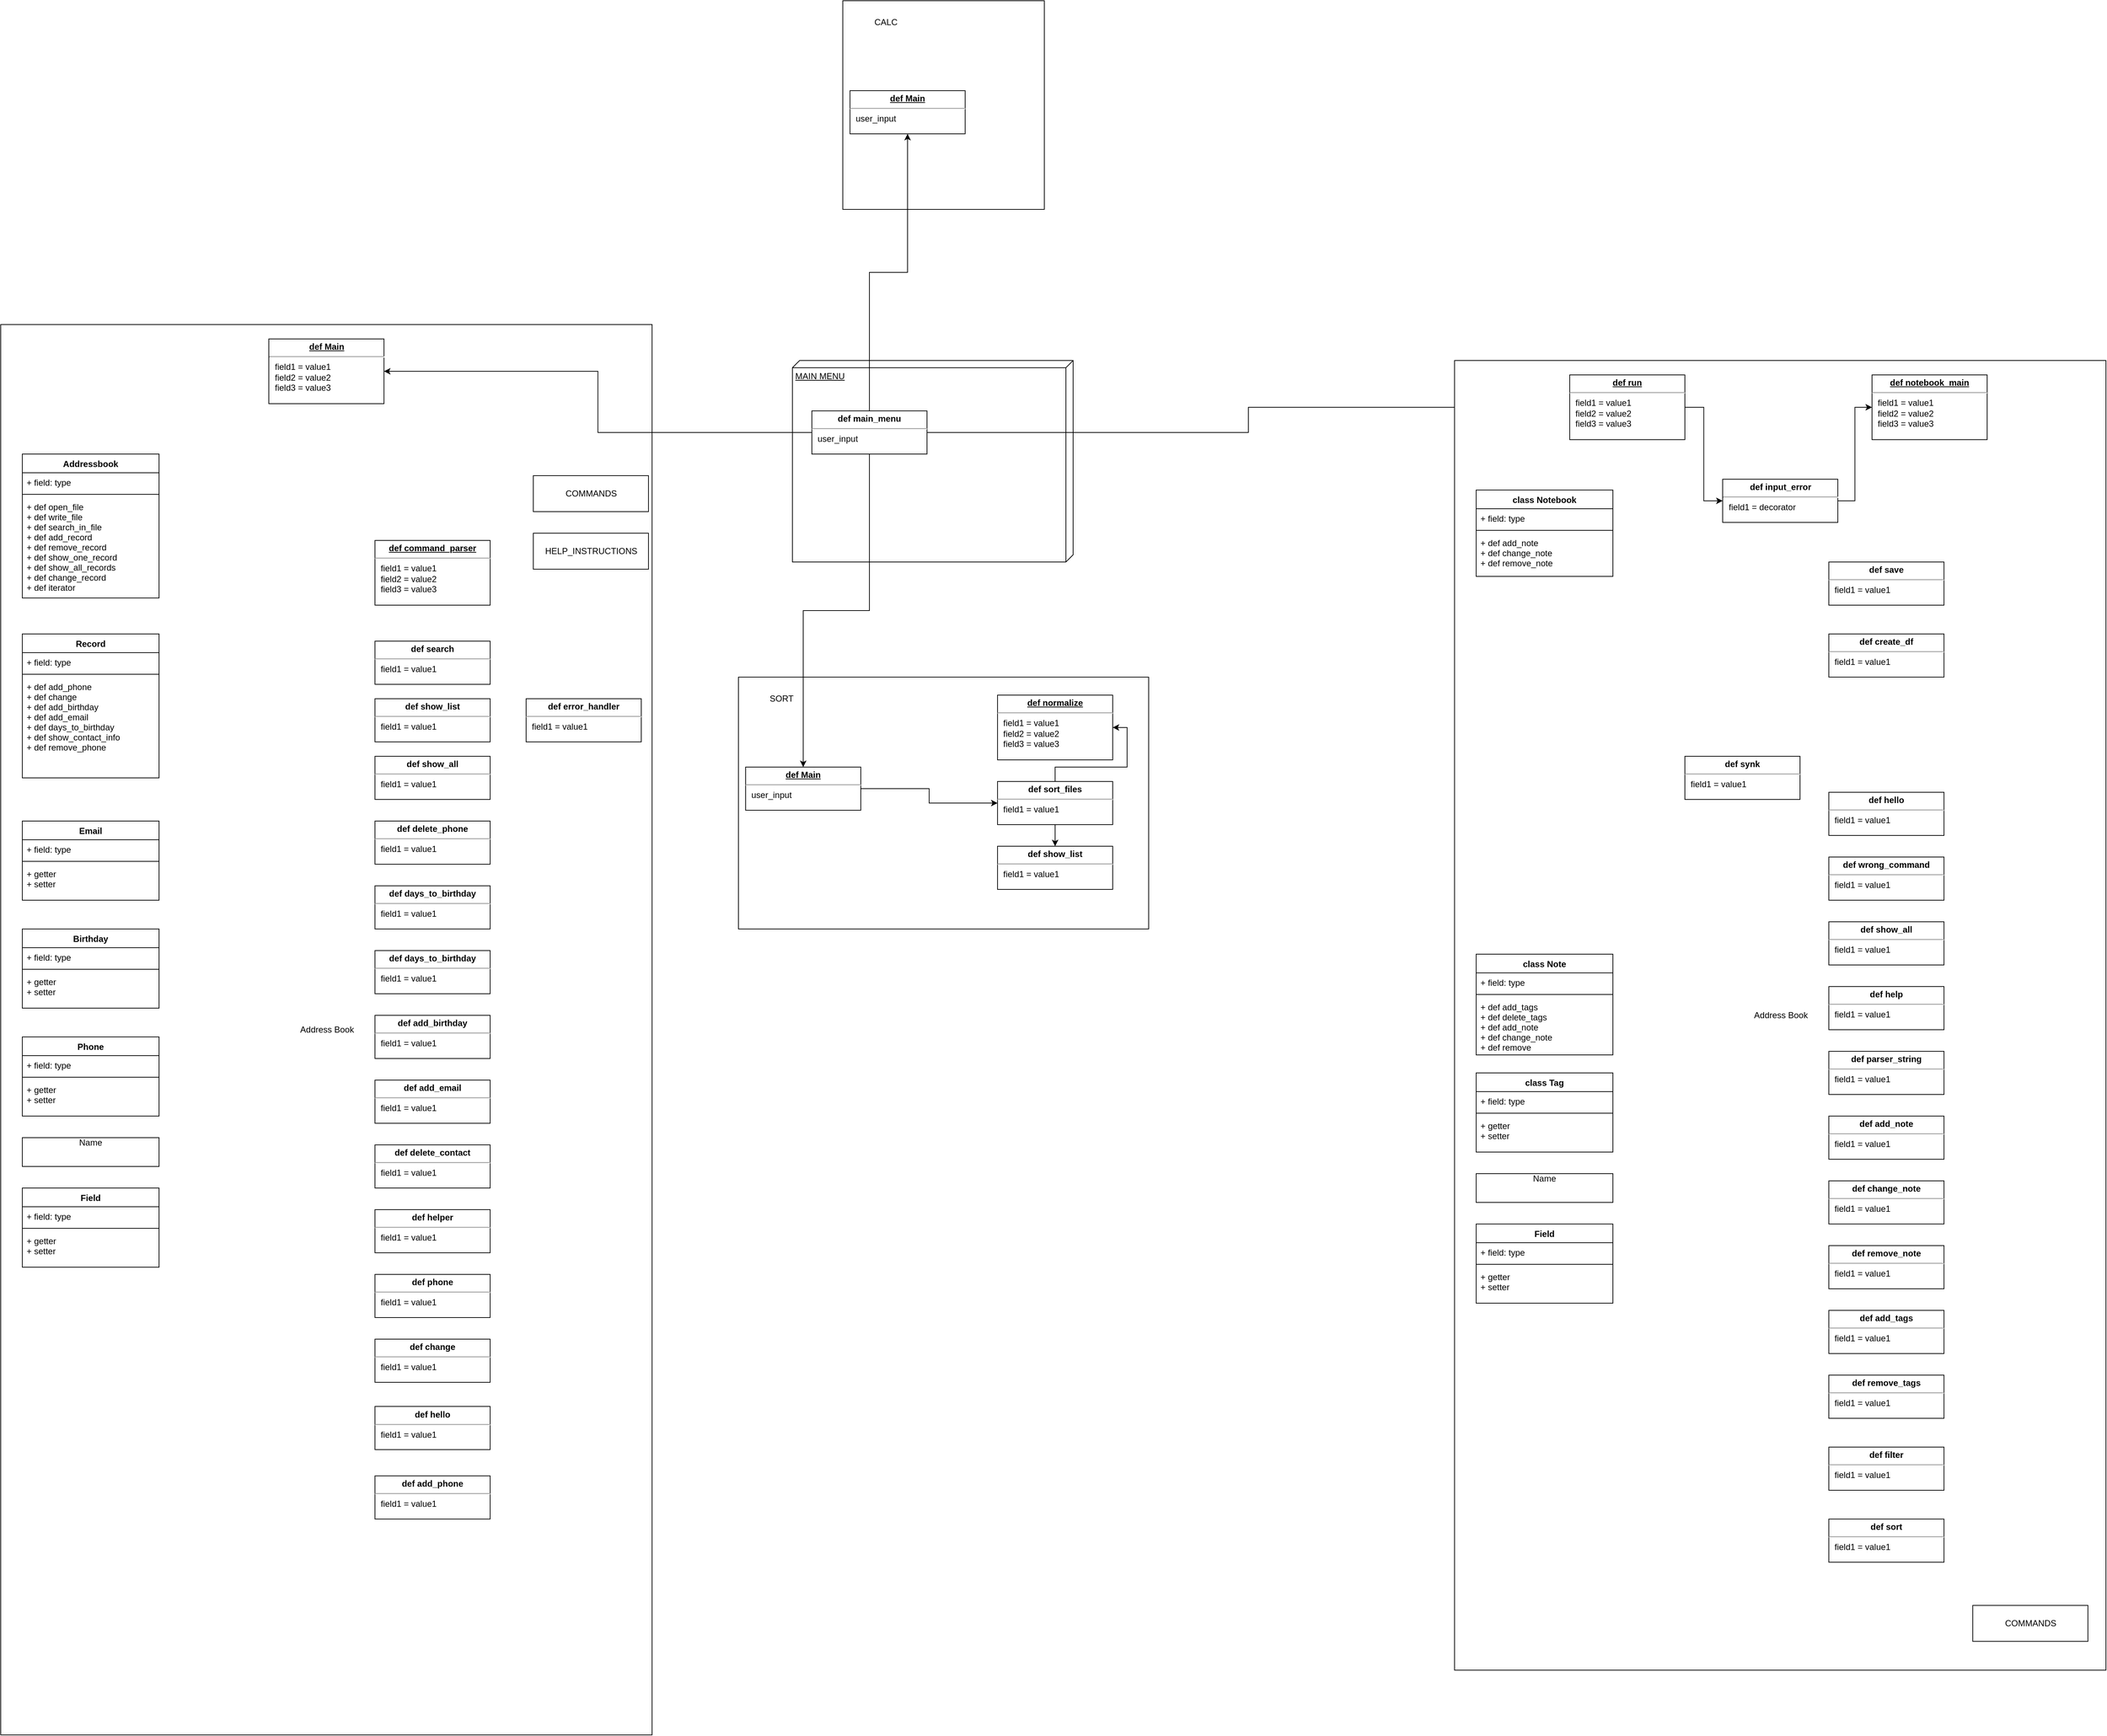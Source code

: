 <mxfile version="20.8.20" type="device"><diagram name="Страница 1" id="qIHtCKbES6RfbFG44XL_"><mxGraphModel dx="1749" dy="1642" grid="1" gridSize="10" guides="1" tooltips="1" connect="1" arrows="1" fold="1" page="1" pageScale="1" pageWidth="827" pageHeight="1169" math="0" shadow="0"><root><mxCell id="0"/><mxCell id="1" parent="0"/><mxCell id="9ofUtx8Q8LkTGC8svGzk-1" value="Address Book" style="html=1;" vertex="1" parent="1"><mxGeometry x="-300" y="250" width="905" height="1960" as="geometry"/></mxCell><mxCell id="9ofUtx8Q8LkTGC8svGzk-2" value="Addressbook" style="swimlane;fontStyle=1;align=center;verticalAlign=top;childLayout=stackLayout;horizontal=1;startSize=26;horizontalStack=0;resizeParent=1;resizeParentMax=0;resizeLast=0;collapsible=1;marginBottom=0;" vertex="1" parent="1"><mxGeometry x="-270" y="430" width="190" height="200" as="geometry"/></mxCell><mxCell id="9ofUtx8Q8LkTGC8svGzk-3" value="+ field: type" style="text;strokeColor=none;fillColor=none;align=left;verticalAlign=top;spacingLeft=4;spacingRight=4;overflow=hidden;rotatable=0;points=[[0,0.5],[1,0.5]];portConstraint=eastwest;" vertex="1" parent="9ofUtx8Q8LkTGC8svGzk-2"><mxGeometry y="26" width="190" height="26" as="geometry"/></mxCell><mxCell id="9ofUtx8Q8LkTGC8svGzk-4" value="" style="line;strokeWidth=1;fillColor=none;align=left;verticalAlign=middle;spacingTop=-1;spacingLeft=3;spacingRight=3;rotatable=0;labelPosition=right;points=[];portConstraint=eastwest;strokeColor=inherit;" vertex="1" parent="9ofUtx8Q8LkTGC8svGzk-2"><mxGeometry y="52" width="190" height="8" as="geometry"/></mxCell><mxCell id="9ofUtx8Q8LkTGC8svGzk-5" value="+ def open_file&#xA;+ def write_file&#xA;+ def search_in_file&#xA;+ def add_record&#xA;+ def remove_record&#xA;+ def show_one_record&#xA;+ def show_all_records&#xA;+ def change_record&#xA;+ def iterator&#xA;&#xA;&#xA;" style="text;strokeColor=none;fillColor=none;align=left;verticalAlign=top;spacingLeft=4;spacingRight=4;overflow=hidden;rotatable=0;points=[[0,0.5],[1,0.5]];portConstraint=eastwest;" vertex="1" parent="9ofUtx8Q8LkTGC8svGzk-2"><mxGeometry y="60" width="190" height="140" as="geometry"/></mxCell><mxCell id="9ofUtx8Q8LkTGC8svGzk-6" value="MAIN MENU" style="verticalAlign=top;align=left;spacingTop=8;spacingLeft=2;spacingRight=12;shape=cube;size=10;direction=south;fontStyle=4;html=1;" vertex="1" parent="1"><mxGeometry x="800" y="300" width="390" height="280" as="geometry"/></mxCell><mxCell id="9ofUtx8Q8LkTGC8svGzk-7" value="&lt;p style=&quot;margin:0px;margin-top:4px;text-align:center;text-decoration:underline;&quot;&gt;&lt;b&gt;def Main&lt;/b&gt;&lt;br&gt;&lt;/p&gt;&lt;hr&gt;&lt;p style=&quot;margin:0px;margin-left:8px;&quot;&gt;field1 = value1&lt;br&gt;field2 = value2&lt;br&gt;field3 = value3&lt;/p&gt;" style="verticalAlign=top;align=left;overflow=fill;fontSize=12;fontFamily=Helvetica;html=1;" vertex="1" parent="1"><mxGeometry x="72.5" y="270" width="160" height="90" as="geometry"/></mxCell><mxCell id="9ofUtx8Q8LkTGC8svGzk-8" value="HELP_INSTRUCTIONS" style="html=1;" vertex="1" parent="1"><mxGeometry x="440" y="540" width="160" height="50" as="geometry"/></mxCell><mxCell id="9ofUtx8Q8LkTGC8svGzk-9" value="COMMANDS" style="html=1;" vertex="1" parent="1"><mxGeometry x="440" y="460" width="160" height="50" as="geometry"/></mxCell><mxCell id="9ofUtx8Q8LkTGC8svGzk-10" value="&lt;p style=&quot;margin:0px;margin-top:4px;text-align:center;text-decoration:underline;&quot;&gt;&lt;b&gt;def command_parser&lt;/b&gt;&lt;/p&gt;&lt;hr&gt;&lt;p style=&quot;margin:0px;margin-left:8px;&quot;&gt;field1 = value1&lt;br&gt;field2 = value2&lt;br&gt;field3 = value3&lt;/p&gt;" style="verticalAlign=top;align=left;overflow=fill;fontSize=12;fontFamily=Helvetica;html=1;" vertex="1" parent="1"><mxGeometry x="220" y="550" width="160" height="90" as="geometry"/></mxCell><mxCell id="9ofUtx8Q8LkTGC8svGzk-11" value="&lt;p style=&quot;margin: 4px 0px 0px; text-align: center;&quot;&gt;&lt;b&gt;def search&lt;/b&gt;&lt;/p&gt;&lt;hr&gt;&lt;p style=&quot;margin:0px;margin-left:8px;&quot;&gt;field1 = value1&lt;br&gt;&lt;br&gt;&lt;/p&gt;" style="verticalAlign=top;align=left;overflow=fill;fontSize=12;fontFamily=Helvetica;html=1;" vertex="1" parent="1"><mxGeometry x="220" y="690" width="160" height="60" as="geometry"/></mxCell><mxCell id="9ofUtx8Q8LkTGC8svGzk-12" value="&lt;p style=&quot;margin: 4px 0px 0px; text-align: center;&quot;&gt;&lt;b&gt;def show_list&lt;/b&gt;&lt;/p&gt;&lt;hr&gt;&lt;p style=&quot;margin:0px;margin-left:8px;&quot;&gt;field1 = value1&lt;br&gt;&lt;br&gt;&lt;/p&gt;" style="verticalAlign=top;align=left;overflow=fill;fontSize=12;fontFamily=Helvetica;html=1;" vertex="1" parent="1"><mxGeometry x="220" y="770" width="160" height="60" as="geometry"/></mxCell><mxCell id="9ofUtx8Q8LkTGC8svGzk-13" value="&lt;p style=&quot;margin: 4px 0px 0px; text-align: center;&quot;&gt;&lt;b&gt;def show_all&lt;/b&gt;&lt;/p&gt;&lt;hr&gt;&lt;p style=&quot;margin:0px;margin-left:8px;&quot;&gt;field1 = value1&lt;br&gt;&lt;br&gt;&lt;/p&gt;" style="verticalAlign=top;align=left;overflow=fill;fontSize=12;fontFamily=Helvetica;html=1;" vertex="1" parent="1"><mxGeometry x="220" y="850" width="160" height="60" as="geometry"/></mxCell><mxCell id="9ofUtx8Q8LkTGC8svGzk-14" value="&lt;p style=&quot;margin: 4px 0px 0px; text-align: center;&quot;&gt;&lt;b&gt;def delete_phone&lt;/b&gt;&lt;/p&gt;&lt;hr&gt;&lt;p style=&quot;margin:0px;margin-left:8px;&quot;&gt;field1 = value1&lt;br&gt;&lt;br&gt;&lt;/p&gt;" style="verticalAlign=top;align=left;overflow=fill;fontSize=12;fontFamily=Helvetica;html=1;" vertex="1" parent="1"><mxGeometry x="220" y="940" width="160" height="60" as="geometry"/></mxCell><mxCell id="9ofUtx8Q8LkTGC8svGzk-15" value="&lt;p style=&quot;margin: 4px 0px 0px; text-align: center;&quot;&gt;&lt;b&gt;def days_to_birthday&lt;/b&gt;&lt;/p&gt;&lt;hr&gt;&lt;p style=&quot;margin:0px;margin-left:8px;&quot;&gt;field1 = value1&lt;br&gt;&lt;br&gt;&lt;/p&gt;" style="verticalAlign=top;align=left;overflow=fill;fontSize=12;fontFamily=Helvetica;html=1;" vertex="1" parent="1"><mxGeometry x="220" y="1030" width="160" height="60" as="geometry"/></mxCell><mxCell id="9ofUtx8Q8LkTGC8svGzk-16" value="&lt;p style=&quot;margin: 4px 0px 0px; text-align: center;&quot;&gt;&lt;b&gt;def days_to_birthday&lt;/b&gt;&lt;/p&gt;&lt;hr&gt;&lt;p style=&quot;margin:0px;margin-left:8px;&quot;&gt;field1 = value1&lt;br&gt;&lt;br&gt;&lt;/p&gt;" style="verticalAlign=top;align=left;overflow=fill;fontSize=12;fontFamily=Helvetica;html=1;" vertex="1" parent="1"><mxGeometry x="220" y="1120" width="160" height="60" as="geometry"/></mxCell><mxCell id="9ofUtx8Q8LkTGC8svGzk-17" value="&lt;p style=&quot;margin: 4px 0px 0px; text-align: center;&quot;&gt;&lt;b&gt;def add_birthday&lt;/b&gt;&lt;/p&gt;&lt;hr&gt;&lt;p style=&quot;margin:0px;margin-left:8px;&quot;&gt;field1 = value1&lt;br&gt;&lt;br&gt;&lt;/p&gt;" style="verticalAlign=top;align=left;overflow=fill;fontSize=12;fontFamily=Helvetica;html=1;" vertex="1" parent="1"><mxGeometry x="220" y="1210" width="160" height="60" as="geometry"/></mxCell><mxCell id="9ofUtx8Q8LkTGC8svGzk-18" value="&lt;p style=&quot;margin: 4px 0px 0px; text-align: center;&quot;&gt;&lt;b&gt;def add_email&lt;/b&gt;&lt;/p&gt;&lt;hr&gt;&lt;p style=&quot;margin:0px;margin-left:8px;&quot;&gt;field1 = value1&lt;br&gt;&lt;br&gt;&lt;/p&gt;" style="verticalAlign=top;align=left;overflow=fill;fontSize=12;fontFamily=Helvetica;html=1;" vertex="1" parent="1"><mxGeometry x="220" y="1300" width="160" height="60" as="geometry"/></mxCell><mxCell id="9ofUtx8Q8LkTGC8svGzk-19" value="&lt;p style=&quot;margin: 4px 0px 0px; text-align: center;&quot;&gt;&lt;b&gt;def delete_contact&lt;/b&gt;&lt;/p&gt;&lt;hr&gt;&lt;p style=&quot;margin:0px;margin-left:8px;&quot;&gt;field1 = value1&lt;br&gt;&lt;br&gt;&lt;/p&gt;" style="verticalAlign=top;align=left;overflow=fill;fontSize=12;fontFamily=Helvetica;html=1;" vertex="1" parent="1"><mxGeometry x="220" y="1390" width="160" height="60" as="geometry"/></mxCell><mxCell id="9ofUtx8Q8LkTGC8svGzk-20" value="&lt;p style=&quot;margin: 4px 0px 0px; text-align: center;&quot;&gt;&lt;b&gt;def helper&lt;/b&gt;&lt;/p&gt;&lt;hr&gt;&lt;p style=&quot;margin:0px;margin-left:8px;&quot;&gt;field1 = value1&lt;br&gt;&lt;br&gt;&lt;/p&gt;" style="verticalAlign=top;align=left;overflow=fill;fontSize=12;fontFamily=Helvetica;html=1;" vertex="1" parent="1"><mxGeometry x="220" y="1480" width="160" height="60" as="geometry"/></mxCell><mxCell id="9ofUtx8Q8LkTGC8svGzk-21" value="&lt;p style=&quot;margin: 4px 0px 0px; text-align: center;&quot;&gt;&lt;b&gt;def phone&lt;/b&gt;&lt;/p&gt;&lt;hr&gt;&lt;p style=&quot;margin:0px;margin-left:8px;&quot;&gt;field1 = value1&lt;br&gt;&lt;br&gt;&lt;/p&gt;" style="verticalAlign=top;align=left;overflow=fill;fontSize=12;fontFamily=Helvetica;html=1;" vertex="1" parent="1"><mxGeometry x="220" y="1570" width="160" height="60" as="geometry"/></mxCell><mxCell id="9ofUtx8Q8LkTGC8svGzk-22" value="&lt;p style=&quot;margin: 4px 0px 0px; text-align: center;&quot;&gt;&lt;b&gt;def change&lt;/b&gt;&lt;/p&gt;&lt;hr&gt;&lt;p style=&quot;margin:0px;margin-left:8px;&quot;&gt;field1 = value1&lt;br&gt;&lt;br&gt;&lt;/p&gt;" style="verticalAlign=top;align=left;overflow=fill;fontSize=12;fontFamily=Helvetica;html=1;" vertex="1" parent="1"><mxGeometry x="220" y="1660" width="160" height="60" as="geometry"/></mxCell><mxCell id="9ofUtx8Q8LkTGC8svGzk-23" value="&lt;p style=&quot;margin: 4px 0px 0px; text-align: center;&quot;&gt;&lt;b&gt;def hello&lt;/b&gt;&lt;/p&gt;&lt;hr&gt;&lt;p style=&quot;margin:0px;margin-left:8px;&quot;&gt;field1 = value1&lt;br&gt;&lt;br&gt;&lt;/p&gt;" style="verticalAlign=top;align=left;overflow=fill;fontSize=12;fontFamily=Helvetica;html=1;" vertex="1" parent="1"><mxGeometry x="220" y="1753.5" width="160" height="60" as="geometry"/></mxCell><mxCell id="9ofUtx8Q8LkTGC8svGzk-24" value="&lt;p style=&quot;margin: 4px 0px 0px; text-align: center;&quot;&gt;&lt;b&gt;def add_phone&lt;/b&gt;&lt;/p&gt;&lt;hr&gt;&lt;p style=&quot;margin:0px;margin-left:8px;&quot;&gt;field1 = value1&lt;br&gt;&lt;br&gt;&lt;/p&gt;" style="verticalAlign=top;align=left;overflow=fill;fontSize=12;fontFamily=Helvetica;html=1;" vertex="1" parent="1"><mxGeometry x="220" y="1850" width="160" height="60" as="geometry"/></mxCell><mxCell id="9ofUtx8Q8LkTGC8svGzk-25" value="Record" style="swimlane;fontStyle=1;align=center;verticalAlign=top;childLayout=stackLayout;horizontal=1;startSize=26;horizontalStack=0;resizeParent=1;resizeParentMax=0;resizeLast=0;collapsible=1;marginBottom=0;" vertex="1" parent="1"><mxGeometry x="-270" y="680" width="190" height="200" as="geometry"/></mxCell><mxCell id="9ofUtx8Q8LkTGC8svGzk-26" value="+ field: type" style="text;strokeColor=none;fillColor=none;align=left;verticalAlign=top;spacingLeft=4;spacingRight=4;overflow=hidden;rotatable=0;points=[[0,0.5],[1,0.5]];portConstraint=eastwest;" vertex="1" parent="9ofUtx8Q8LkTGC8svGzk-25"><mxGeometry y="26" width="190" height="26" as="geometry"/></mxCell><mxCell id="9ofUtx8Q8LkTGC8svGzk-27" value="" style="line;strokeWidth=1;fillColor=none;align=left;verticalAlign=middle;spacingTop=-1;spacingLeft=3;spacingRight=3;rotatable=0;labelPosition=right;points=[];portConstraint=eastwest;strokeColor=inherit;" vertex="1" parent="9ofUtx8Q8LkTGC8svGzk-25"><mxGeometry y="52" width="190" height="8" as="geometry"/></mxCell><mxCell id="9ofUtx8Q8LkTGC8svGzk-28" value="+ def add_phone&#xA;+ def change&#xA;+ def add_birthday&#xA;+ def add_email&#xA;+ def days_to_birthday&#xA;+ def show_contact_info&#xA;+ def remove_phone&#xA;&#xA;&#xA;&#xA;" style="text;strokeColor=none;fillColor=none;align=left;verticalAlign=top;spacingLeft=4;spacingRight=4;overflow=hidden;rotatable=0;points=[[0,0.5],[1,0.5]];portConstraint=eastwest;" vertex="1" parent="9ofUtx8Q8LkTGC8svGzk-25"><mxGeometry y="60" width="190" height="140" as="geometry"/></mxCell><mxCell id="9ofUtx8Q8LkTGC8svGzk-29" value="Email" style="swimlane;fontStyle=1;align=center;verticalAlign=top;childLayout=stackLayout;horizontal=1;startSize=26;horizontalStack=0;resizeParent=1;resizeParentMax=0;resizeLast=0;collapsible=1;marginBottom=0;" vertex="1" parent="1"><mxGeometry x="-270" y="940" width="190" height="110" as="geometry"/></mxCell><mxCell id="9ofUtx8Q8LkTGC8svGzk-30" value="+ field: type" style="text;strokeColor=none;fillColor=none;align=left;verticalAlign=top;spacingLeft=4;spacingRight=4;overflow=hidden;rotatable=0;points=[[0,0.5],[1,0.5]];portConstraint=eastwest;" vertex="1" parent="9ofUtx8Q8LkTGC8svGzk-29"><mxGeometry y="26" width="190" height="26" as="geometry"/></mxCell><mxCell id="9ofUtx8Q8LkTGC8svGzk-31" value="" style="line;strokeWidth=1;fillColor=none;align=left;verticalAlign=middle;spacingTop=-1;spacingLeft=3;spacingRight=3;rotatable=0;labelPosition=right;points=[];portConstraint=eastwest;strokeColor=inherit;" vertex="1" parent="9ofUtx8Q8LkTGC8svGzk-29"><mxGeometry y="52" width="190" height="8" as="geometry"/></mxCell><mxCell id="9ofUtx8Q8LkTGC8svGzk-32" value="+ getter&#xA;+ setter&#xA;&#xA;&#xA;&#xA;&#xA;" style="text;strokeColor=none;fillColor=none;align=left;verticalAlign=top;spacingLeft=4;spacingRight=4;overflow=hidden;rotatable=0;points=[[0,0.5],[1,0.5]];portConstraint=eastwest;" vertex="1" parent="9ofUtx8Q8LkTGC8svGzk-29"><mxGeometry y="60" width="190" height="50" as="geometry"/></mxCell><mxCell id="9ofUtx8Q8LkTGC8svGzk-33" value="Birthday" style="swimlane;fontStyle=1;align=center;verticalAlign=top;childLayout=stackLayout;horizontal=1;startSize=26;horizontalStack=0;resizeParent=1;resizeParentMax=0;resizeLast=0;collapsible=1;marginBottom=0;" vertex="1" parent="1"><mxGeometry x="-270" y="1090" width="190" height="110" as="geometry"/></mxCell><mxCell id="9ofUtx8Q8LkTGC8svGzk-34" value="+ field: type" style="text;strokeColor=none;fillColor=none;align=left;verticalAlign=top;spacingLeft=4;spacingRight=4;overflow=hidden;rotatable=0;points=[[0,0.5],[1,0.5]];portConstraint=eastwest;" vertex="1" parent="9ofUtx8Q8LkTGC8svGzk-33"><mxGeometry y="26" width="190" height="26" as="geometry"/></mxCell><mxCell id="9ofUtx8Q8LkTGC8svGzk-35" value="" style="line;strokeWidth=1;fillColor=none;align=left;verticalAlign=middle;spacingTop=-1;spacingLeft=3;spacingRight=3;rotatable=0;labelPosition=right;points=[];portConstraint=eastwest;strokeColor=inherit;" vertex="1" parent="9ofUtx8Q8LkTGC8svGzk-33"><mxGeometry y="52" width="190" height="8" as="geometry"/></mxCell><mxCell id="9ofUtx8Q8LkTGC8svGzk-36" value="+ getter&#xA;+ setter&#xA;&#xA;&#xA;&#xA;&#xA;" style="text;strokeColor=none;fillColor=none;align=left;verticalAlign=top;spacingLeft=4;spacingRight=4;overflow=hidden;rotatable=0;points=[[0,0.5],[1,0.5]];portConstraint=eastwest;" vertex="1" parent="9ofUtx8Q8LkTGC8svGzk-33"><mxGeometry y="60" width="190" height="50" as="geometry"/></mxCell><mxCell id="9ofUtx8Q8LkTGC8svGzk-37" value="Phone" style="swimlane;fontStyle=1;align=center;verticalAlign=top;childLayout=stackLayout;horizontal=1;startSize=26;horizontalStack=0;resizeParent=1;resizeParentMax=0;resizeLast=0;collapsible=1;marginBottom=0;" vertex="1" parent="1"><mxGeometry x="-270" y="1240" width="190" height="110" as="geometry"/></mxCell><mxCell id="9ofUtx8Q8LkTGC8svGzk-38" value="+ field: type" style="text;strokeColor=none;fillColor=none;align=left;verticalAlign=top;spacingLeft=4;spacingRight=4;overflow=hidden;rotatable=0;points=[[0,0.5],[1,0.5]];portConstraint=eastwest;" vertex="1" parent="9ofUtx8Q8LkTGC8svGzk-37"><mxGeometry y="26" width="190" height="26" as="geometry"/></mxCell><mxCell id="9ofUtx8Q8LkTGC8svGzk-39" value="" style="line;strokeWidth=1;fillColor=none;align=left;verticalAlign=middle;spacingTop=-1;spacingLeft=3;spacingRight=3;rotatable=0;labelPosition=right;points=[];portConstraint=eastwest;strokeColor=inherit;" vertex="1" parent="9ofUtx8Q8LkTGC8svGzk-37"><mxGeometry y="52" width="190" height="8" as="geometry"/></mxCell><mxCell id="9ofUtx8Q8LkTGC8svGzk-40" value="+ getter&#xA;+ setter&#xA;&#xA;&#xA;&#xA;&#xA;" style="text;strokeColor=none;fillColor=none;align=left;verticalAlign=top;spacingLeft=4;spacingRight=4;overflow=hidden;rotatable=0;points=[[0,0.5],[1,0.5]];portConstraint=eastwest;" vertex="1" parent="9ofUtx8Q8LkTGC8svGzk-37"><mxGeometry y="60" width="190" height="50" as="geometry"/></mxCell><mxCell id="9ofUtx8Q8LkTGC8svGzk-41" value="&lt;div align=&quot;center&quot;&gt;Name&lt;/div&gt;" style="verticalAlign=top;align=center;overflow=fill;fontSize=12;fontFamily=Helvetica;html=1;" vertex="1" parent="1"><mxGeometry x="-270" y="1380" width="190" height="40" as="geometry"/></mxCell><mxCell id="9ofUtx8Q8LkTGC8svGzk-42" value="Field" style="swimlane;fontStyle=1;align=center;verticalAlign=top;childLayout=stackLayout;horizontal=1;startSize=26;horizontalStack=0;resizeParent=1;resizeParentMax=0;resizeLast=0;collapsible=1;marginBottom=0;" vertex="1" parent="1"><mxGeometry x="-270" y="1450" width="190" height="110" as="geometry"/></mxCell><mxCell id="9ofUtx8Q8LkTGC8svGzk-43" value="+ field: type" style="text;strokeColor=none;fillColor=none;align=left;verticalAlign=top;spacingLeft=4;spacingRight=4;overflow=hidden;rotatable=0;points=[[0,0.5],[1,0.5]];portConstraint=eastwest;" vertex="1" parent="9ofUtx8Q8LkTGC8svGzk-42"><mxGeometry y="26" width="190" height="26" as="geometry"/></mxCell><mxCell id="9ofUtx8Q8LkTGC8svGzk-44" value="" style="line;strokeWidth=1;fillColor=none;align=left;verticalAlign=middle;spacingTop=-1;spacingLeft=3;spacingRight=3;rotatable=0;labelPosition=right;points=[];portConstraint=eastwest;strokeColor=inherit;" vertex="1" parent="9ofUtx8Q8LkTGC8svGzk-42"><mxGeometry y="52" width="190" height="8" as="geometry"/></mxCell><mxCell id="9ofUtx8Q8LkTGC8svGzk-45" value="+ getter&#xA;+ setter&#xA;&#xA;&#xA;&#xA;&#xA;" style="text;strokeColor=none;fillColor=none;align=left;verticalAlign=top;spacingLeft=4;spacingRight=4;overflow=hidden;rotatable=0;points=[[0,0.5],[1,0.5]];portConstraint=eastwest;" vertex="1" parent="9ofUtx8Q8LkTGC8svGzk-42"><mxGeometry y="60" width="190" height="50" as="geometry"/></mxCell><mxCell id="9ofUtx8Q8LkTGC8svGzk-46" value="&lt;p style=&quot;margin: 4px 0px 0px; text-align: center;&quot;&gt;&lt;b&gt;def error_handler&lt;/b&gt;&lt;/p&gt;&lt;hr&gt;&lt;p style=&quot;margin:0px;margin-left:8px;&quot;&gt;field1 = value1&lt;br&gt;&lt;br&gt;&lt;/p&gt;" style="verticalAlign=top;align=left;overflow=fill;fontSize=12;fontFamily=Helvetica;html=1;" vertex="1" parent="1"><mxGeometry x="430" y="770" width="160" height="60" as="geometry"/></mxCell><mxCell id="9ofUtx8Q8LkTGC8svGzk-47" style="edgeStyle=orthogonalEdgeStyle;rounded=0;orthogonalLoop=1;jettySize=auto;html=1;entryX=1;entryY=0.5;entryDx=0;entryDy=0;" edge="1" parent="1" source="9ofUtx8Q8LkTGC8svGzk-49" target="9ofUtx8Q8LkTGC8svGzk-7"><mxGeometry relative="1" as="geometry"/></mxCell><mxCell id="9ofUtx8Q8LkTGC8svGzk-48" style="edgeStyle=orthogonalEdgeStyle;rounded=0;orthogonalLoop=1;jettySize=auto;html=1;entryX=0;entryY=0.5;entryDx=0;entryDy=0;" edge="1" parent="1" source="9ofUtx8Q8LkTGC8svGzk-49" target="9ofUtx8Q8LkTGC8svGzk-66"><mxGeometry relative="1" as="geometry"/></mxCell><mxCell id="9ofUtx8Q8LkTGC8svGzk-49" value="&lt;p style=&quot;margin: 4px 0px 0px; text-align: center;&quot;&gt;&lt;b&gt;def main_menu&lt;/b&gt;&lt;/p&gt;&lt;hr&gt;&lt;p style=&quot;margin:0px;margin-left:8px;&quot;&gt;user_input&lt;br&gt;&lt;br&gt;&lt;/p&gt;" style="verticalAlign=top;align=left;overflow=fill;fontSize=12;fontFamily=Helvetica;html=1;" vertex="1" parent="1"><mxGeometry x="827" y="370" width="160" height="60" as="geometry"/></mxCell><mxCell id="9ofUtx8Q8LkTGC8svGzk-50" value="" style="html=1;" vertex="1" parent="1"><mxGeometry x="725" y="740" width="570" height="350" as="geometry"/></mxCell><mxCell id="9ofUtx8Q8LkTGC8svGzk-51" style="edgeStyle=orthogonalEdgeStyle;rounded=0;orthogonalLoop=1;jettySize=auto;html=1;entryX=0;entryY=0.5;entryDx=0;entryDy=0;" edge="1" parent="1" source="9ofUtx8Q8LkTGC8svGzk-52" target="9ofUtx8Q8LkTGC8svGzk-56"><mxGeometry relative="1" as="geometry"/></mxCell><mxCell id="9ofUtx8Q8LkTGC8svGzk-52" value="&lt;p style=&quot;margin:0px;margin-top:4px;text-align:center;text-decoration:underline;&quot;&gt;&lt;b&gt;def Main&lt;/b&gt;&lt;br&gt;&lt;/p&gt;&lt;hr&gt;&lt;p style=&quot;margin:0px;margin-left:8px;&quot;&gt;user_input&lt;br&gt;&lt;br&gt;&lt;/p&gt;" style="verticalAlign=top;align=left;overflow=fill;fontSize=12;fontFamily=Helvetica;html=1;" vertex="1" parent="1"><mxGeometry x="735" y="865" width="160" height="60" as="geometry"/></mxCell><mxCell id="9ofUtx8Q8LkTGC8svGzk-53" value="&lt;p style=&quot;margin:0px;margin-top:4px;text-align:center;text-decoration:underline;&quot;&gt;&lt;b&gt;def normalize&lt;/b&gt;&lt;/p&gt;&lt;hr&gt;&lt;p style=&quot;margin:0px;margin-left:8px;&quot;&gt;field1 = value1&lt;br&gt;field2 = value2&lt;br&gt;field3 = value3&lt;/p&gt;" style="verticalAlign=top;align=left;overflow=fill;fontSize=12;fontFamily=Helvetica;html=1;" vertex="1" parent="1"><mxGeometry x="1085" y="765" width="160" height="90" as="geometry"/></mxCell><mxCell id="9ofUtx8Q8LkTGC8svGzk-54" style="edgeStyle=orthogonalEdgeStyle;rounded=0;orthogonalLoop=1;jettySize=auto;html=1;entryX=1;entryY=0.5;entryDx=0;entryDy=0;" edge="1" parent="1" source="9ofUtx8Q8LkTGC8svGzk-56" target="9ofUtx8Q8LkTGC8svGzk-53"><mxGeometry relative="1" as="geometry"/></mxCell><mxCell id="9ofUtx8Q8LkTGC8svGzk-55" style="edgeStyle=orthogonalEdgeStyle;rounded=0;orthogonalLoop=1;jettySize=auto;html=1;entryX=0.5;entryY=0;entryDx=0;entryDy=0;" edge="1" parent="1" source="9ofUtx8Q8LkTGC8svGzk-56" target="9ofUtx8Q8LkTGC8svGzk-57"><mxGeometry relative="1" as="geometry"/></mxCell><mxCell id="9ofUtx8Q8LkTGC8svGzk-56" value="&lt;p style=&quot;margin: 4px 0px 0px; text-align: center;&quot;&gt;&lt;b&gt;def sort_files&lt;/b&gt;&lt;/p&gt;&lt;hr&gt;&lt;p style=&quot;margin:0px;margin-left:8px;&quot;&gt;field1 = value1&lt;br&gt;&lt;br&gt;&lt;/p&gt;" style="verticalAlign=top;align=left;overflow=fill;fontSize=12;fontFamily=Helvetica;html=1;" vertex="1" parent="1"><mxGeometry x="1085" y="885" width="160" height="60" as="geometry"/></mxCell><mxCell id="9ofUtx8Q8LkTGC8svGzk-57" value="&lt;p style=&quot;margin: 4px 0px 0px; text-align: center;&quot;&gt;&lt;b&gt;def show_list&lt;/b&gt;&lt;/p&gt;&lt;hr&gt;&lt;p style=&quot;margin:0px;margin-left:8px;&quot;&gt;field1 = value1&lt;br&gt;&lt;br&gt;&lt;/p&gt;" style="verticalAlign=top;align=left;overflow=fill;fontSize=12;fontFamily=Helvetica;html=1;" vertex="1" parent="1"><mxGeometry x="1085" y="975" width="160" height="60" as="geometry"/></mxCell><mxCell id="9ofUtx8Q8LkTGC8svGzk-58" value="Address Book" style="html=1;" vertex="1" parent="1"><mxGeometry x="1720" y="300" width="905" height="1820" as="geometry"/></mxCell><mxCell id="9ofUtx8Q8LkTGC8svGzk-59" value="class Notebook" style="swimlane;fontStyle=1;align=center;verticalAlign=top;childLayout=stackLayout;horizontal=1;startSize=26;horizontalStack=0;resizeParent=1;resizeParentMax=0;resizeLast=0;collapsible=1;marginBottom=0;" vertex="1" parent="1"><mxGeometry x="1750" y="480" width="190" height="120" as="geometry"/></mxCell><mxCell id="9ofUtx8Q8LkTGC8svGzk-60" value="+ field: type" style="text;strokeColor=none;fillColor=none;align=left;verticalAlign=top;spacingLeft=4;spacingRight=4;overflow=hidden;rotatable=0;points=[[0,0.5],[1,0.5]];portConstraint=eastwest;" vertex="1" parent="9ofUtx8Q8LkTGC8svGzk-59"><mxGeometry y="26" width="190" height="26" as="geometry"/></mxCell><mxCell id="9ofUtx8Q8LkTGC8svGzk-61" value="" style="line;strokeWidth=1;fillColor=none;align=left;verticalAlign=middle;spacingTop=-1;spacingLeft=3;spacingRight=3;rotatable=0;labelPosition=right;points=[];portConstraint=eastwest;strokeColor=inherit;" vertex="1" parent="9ofUtx8Q8LkTGC8svGzk-59"><mxGeometry y="52" width="190" height="8" as="geometry"/></mxCell><mxCell id="9ofUtx8Q8LkTGC8svGzk-62" value="+ def add_note&#xA;+ def change_note&#xA;+ def remove_note&#xA;&#xA;&#xA;&#xA;" style="text;strokeColor=none;fillColor=none;align=left;verticalAlign=top;spacingLeft=4;spacingRight=4;overflow=hidden;rotatable=0;points=[[0,0.5],[1,0.5]];portConstraint=eastwest;" vertex="1" parent="9ofUtx8Q8LkTGC8svGzk-59"><mxGeometry y="60" width="190" height="60" as="geometry"/></mxCell><mxCell id="9ofUtx8Q8LkTGC8svGzk-63" value="&lt;p style=&quot;margin:0px;margin-top:4px;text-align:center;text-decoration:underline;&quot;&gt;&lt;b&gt;def notebook_main&lt;/b&gt;&lt;br&gt;&lt;/p&gt;&lt;hr&gt;&lt;p style=&quot;margin:0px;margin-left:8px;&quot;&gt;field1 = value1&lt;br&gt;field2 = value2&lt;br&gt;field3 = value3&lt;/p&gt;" style="verticalAlign=top;align=left;overflow=fill;fontSize=12;fontFamily=Helvetica;html=1;" vertex="1" parent="1"><mxGeometry x="2300" y="320" width="160" height="90" as="geometry"/></mxCell><mxCell id="9ofUtx8Q8LkTGC8svGzk-64" value="COMMANDS" style="html=1;" vertex="1" parent="1"><mxGeometry x="2440" y="2030" width="160" height="50" as="geometry"/></mxCell><mxCell id="9ofUtx8Q8LkTGC8svGzk-65" style="edgeStyle=orthogonalEdgeStyle;rounded=0;orthogonalLoop=1;jettySize=auto;html=1;entryX=0;entryY=0.5;entryDx=0;entryDy=0;" edge="1" parent="1" source="9ofUtx8Q8LkTGC8svGzk-66" target="9ofUtx8Q8LkTGC8svGzk-95"><mxGeometry relative="1" as="geometry"/></mxCell><mxCell id="9ofUtx8Q8LkTGC8svGzk-66" value="&lt;p style=&quot;margin:0px;margin-top:4px;text-align:center;text-decoration:underline;&quot;&gt;&lt;b&gt;def run&lt;/b&gt;&lt;/p&gt;&lt;hr&gt;&lt;p style=&quot;margin:0px;margin-left:8px;&quot;&gt;field1 = value1&lt;br&gt;field2 = value2&lt;br&gt;field3 = value3&lt;/p&gt;" style="verticalAlign=top;align=left;overflow=fill;fontSize=12;fontFamily=Helvetica;html=1;" vertex="1" parent="1"><mxGeometry x="1880" y="320" width="160" height="90" as="geometry"/></mxCell><mxCell id="9ofUtx8Q8LkTGC8svGzk-67" value="&lt;p style=&quot;margin: 4px 0px 0px; text-align: center;&quot;&gt;&lt;b&gt;def save&lt;/b&gt;&lt;/p&gt;&lt;hr&gt;&lt;p style=&quot;margin:0px;margin-left:8px;&quot;&gt;field1 = value1&lt;br&gt;&lt;br&gt;&lt;/p&gt;" style="verticalAlign=top;align=left;overflow=fill;fontSize=12;fontFamily=Helvetica;html=1;" vertex="1" parent="1"><mxGeometry x="2240" y="580" width="160" height="60" as="geometry"/></mxCell><mxCell id="9ofUtx8Q8LkTGC8svGzk-68" value="&lt;p style=&quot;margin: 4px 0px 0px; text-align: center;&quot;&gt;&lt;b&gt;def create_df&lt;/b&gt;&lt;/p&gt;&lt;hr&gt;&lt;p style=&quot;margin:0px;margin-left:8px;&quot;&gt;field1 = value1&lt;br&gt;&lt;br&gt;&lt;/p&gt;" style="verticalAlign=top;align=left;overflow=fill;fontSize=12;fontFamily=Helvetica;html=1;" vertex="1" parent="1"><mxGeometry x="2240" y="680" width="160" height="60" as="geometry"/></mxCell><mxCell id="9ofUtx8Q8LkTGC8svGzk-69" value="&lt;p style=&quot;margin: 4px 0px 0px; text-align: center;&quot;&gt;&lt;b&gt;def synk&lt;/b&gt;&lt;/p&gt;&lt;hr&gt;&lt;p style=&quot;margin:0px;margin-left:8px;&quot;&gt;field1 = value1&lt;br&gt;&lt;br&gt;&lt;/p&gt;" style="verticalAlign=top;align=left;overflow=fill;fontSize=12;fontFamily=Helvetica;html=1;" vertex="1" parent="1"><mxGeometry x="2040" y="850" width="160" height="60" as="geometry"/></mxCell><mxCell id="9ofUtx8Q8LkTGC8svGzk-70" value="&lt;p style=&quot;margin: 4px 0px 0px; text-align: center;&quot;&gt;&lt;b&gt;def wrong_command&lt;/b&gt;&lt;/p&gt;&lt;hr&gt;&lt;p style=&quot;margin:0px;margin-left:8px;&quot;&gt;field1 = value1&lt;br&gt;&lt;br&gt;&lt;/p&gt;" style="verticalAlign=top;align=left;overflow=fill;fontSize=12;fontFamily=Helvetica;html=1;" vertex="1" parent="1"><mxGeometry x="2240" y="990" width="160" height="60" as="geometry"/></mxCell><mxCell id="9ofUtx8Q8LkTGC8svGzk-71" value="&lt;p style=&quot;margin: 4px 0px 0px; text-align: center;&quot;&gt;&lt;b&gt;def show_all&lt;/b&gt;&lt;/p&gt;&lt;hr&gt;&lt;p style=&quot;margin:0px;margin-left:8px;&quot;&gt;field1 = value1&lt;br&gt;&lt;br&gt;&lt;/p&gt;" style="verticalAlign=top;align=left;overflow=fill;fontSize=12;fontFamily=Helvetica;html=1;" vertex="1" parent="1"><mxGeometry x="2240" y="1080" width="160" height="60" as="geometry"/></mxCell><mxCell id="9ofUtx8Q8LkTGC8svGzk-72" value="&lt;p style=&quot;margin: 4px 0px 0px; text-align: center;&quot;&gt;&lt;b&gt;def help&lt;/b&gt;&lt;/p&gt;&lt;hr&gt;&lt;p style=&quot;margin:0px;margin-left:8px;&quot;&gt;field1 = value1&lt;br&gt;&lt;br&gt;&lt;/p&gt;" style="verticalAlign=top;align=left;overflow=fill;fontSize=12;fontFamily=Helvetica;html=1;" vertex="1" parent="1"><mxGeometry x="2240" y="1170" width="160" height="60" as="geometry"/></mxCell><mxCell id="9ofUtx8Q8LkTGC8svGzk-73" value="&lt;p style=&quot;margin: 4px 0px 0px; text-align: center;&quot;&gt;&lt;b&gt;def parser_string&lt;/b&gt;&lt;/p&gt;&lt;hr&gt;&lt;p style=&quot;margin:0px;margin-left:8px;&quot;&gt;field1 = value1&lt;br&gt;&lt;br&gt;&lt;/p&gt;" style="verticalAlign=top;align=left;overflow=fill;fontSize=12;fontFamily=Helvetica;html=1;" vertex="1" parent="1"><mxGeometry x="2240" y="1260" width="160" height="60" as="geometry"/></mxCell><mxCell id="9ofUtx8Q8LkTGC8svGzk-74" value="&lt;p style=&quot;margin: 4px 0px 0px; text-align: center;&quot;&gt;&lt;b&gt;def add_note&lt;/b&gt;&lt;/p&gt;&lt;hr&gt;&lt;p style=&quot;margin:0px;margin-left:8px;&quot;&gt;field1 = value1&lt;br&gt;&lt;br&gt;&lt;/p&gt;" style="verticalAlign=top;align=left;overflow=fill;fontSize=12;fontFamily=Helvetica;html=1;" vertex="1" parent="1"><mxGeometry x="2240" y="1350" width="160" height="60" as="geometry"/></mxCell><mxCell id="9ofUtx8Q8LkTGC8svGzk-75" value="&lt;p style=&quot;margin: 4px 0px 0px; text-align: center;&quot;&gt;&lt;b&gt;def change_note&lt;/b&gt;&lt;/p&gt;&lt;hr&gt;&lt;p style=&quot;margin:0px;margin-left:8px;&quot;&gt;field1 = value1&lt;br&gt;&lt;br&gt;&lt;/p&gt;" style="verticalAlign=top;align=left;overflow=fill;fontSize=12;fontFamily=Helvetica;html=1;" vertex="1" parent="1"><mxGeometry x="2240" y="1440" width="160" height="60" as="geometry"/></mxCell><mxCell id="9ofUtx8Q8LkTGC8svGzk-76" value="&lt;p style=&quot;margin: 4px 0px 0px; text-align: center;&quot;&gt;&lt;b&gt;def remove_note&lt;/b&gt;&lt;/p&gt;&lt;hr&gt;&lt;p style=&quot;margin:0px;margin-left:8px;&quot;&gt;field1 = value1&lt;br&gt;&lt;br&gt;&lt;/p&gt;" style="verticalAlign=top;align=left;overflow=fill;fontSize=12;fontFamily=Helvetica;html=1;" vertex="1" parent="1"><mxGeometry x="2240" y="1530" width="160" height="60" as="geometry"/></mxCell><mxCell id="9ofUtx8Q8LkTGC8svGzk-77" value="&lt;p style=&quot;margin: 4px 0px 0px; text-align: center;&quot;&gt;&lt;b&gt;def add_tags&lt;/b&gt;&lt;/p&gt;&lt;hr&gt;&lt;p style=&quot;margin:0px;margin-left:8px;&quot;&gt;field1 = value1&lt;br&gt;&lt;br&gt;&lt;/p&gt;" style="verticalAlign=top;align=left;overflow=fill;fontSize=12;fontFamily=Helvetica;html=1;" vertex="1" parent="1"><mxGeometry x="2240" y="1620" width="160" height="60" as="geometry"/></mxCell><mxCell id="9ofUtx8Q8LkTGC8svGzk-78" value="&lt;p style=&quot;margin: 4px 0px 0px; text-align: center;&quot;&gt;&lt;b&gt;def remove_tags&lt;/b&gt;&lt;/p&gt;&lt;hr&gt;&lt;p style=&quot;margin:0px;margin-left:8px;&quot;&gt;field1 = value1&lt;br&gt;&lt;br&gt;&lt;/p&gt;" style="verticalAlign=top;align=left;overflow=fill;fontSize=12;fontFamily=Helvetica;html=1;" vertex="1" parent="1"><mxGeometry x="2240" y="1710" width="160" height="60" as="geometry"/></mxCell><mxCell id="9ofUtx8Q8LkTGC8svGzk-79" value="&lt;p style=&quot;margin: 4px 0px 0px; text-align: center;&quot;&gt;&lt;b&gt;def hello&lt;/b&gt;&lt;/p&gt;&lt;hr&gt;&lt;p style=&quot;margin:0px;margin-left:8px;&quot;&gt;field1 = value1&lt;br&gt;&lt;br&gt;&lt;/p&gt;" style="verticalAlign=top;align=left;overflow=fill;fontSize=12;fontFamily=Helvetica;html=1;" vertex="1" parent="1"><mxGeometry x="2240" y="900" width="160" height="60" as="geometry"/></mxCell><mxCell id="9ofUtx8Q8LkTGC8svGzk-80" value="&lt;p style=&quot;margin: 4px 0px 0px; text-align: center;&quot;&gt;&lt;b&gt;def filter&lt;/b&gt;&lt;/p&gt;&lt;hr&gt;&lt;p style=&quot;margin:0px;margin-left:8px;&quot;&gt;field1 = value1&lt;br&gt;&lt;br&gt;&lt;/p&gt;" style="verticalAlign=top;align=left;overflow=fill;fontSize=12;fontFamily=Helvetica;html=1;" vertex="1" parent="1"><mxGeometry x="2240" y="1810" width="160" height="60" as="geometry"/></mxCell><mxCell id="9ofUtx8Q8LkTGC8svGzk-81" value="class Note" style="swimlane;fontStyle=1;align=center;verticalAlign=top;childLayout=stackLayout;horizontal=1;startSize=26;horizontalStack=0;resizeParent=1;resizeParentMax=0;resizeLast=0;collapsible=1;marginBottom=0;" vertex="1" parent="1"><mxGeometry x="1750" y="1125" width="190" height="140" as="geometry"/></mxCell><mxCell id="9ofUtx8Q8LkTGC8svGzk-82" value="+ field: type" style="text;strokeColor=none;fillColor=none;align=left;verticalAlign=top;spacingLeft=4;spacingRight=4;overflow=hidden;rotatable=0;points=[[0,0.5],[1,0.5]];portConstraint=eastwest;" vertex="1" parent="9ofUtx8Q8LkTGC8svGzk-81"><mxGeometry y="26" width="190" height="26" as="geometry"/></mxCell><mxCell id="9ofUtx8Q8LkTGC8svGzk-83" value="" style="line;strokeWidth=1;fillColor=none;align=left;verticalAlign=middle;spacingTop=-1;spacingLeft=3;spacingRight=3;rotatable=0;labelPosition=right;points=[];portConstraint=eastwest;strokeColor=inherit;" vertex="1" parent="9ofUtx8Q8LkTGC8svGzk-81"><mxGeometry y="52" width="190" height="8" as="geometry"/></mxCell><mxCell id="9ofUtx8Q8LkTGC8svGzk-84" value="+ def add_tags&#xA;+ def delete_tags&#xA;+ def add_note&#xA;+ def change_note&#xA;+ def remove&#xA;&#xA;&#xA;&#xA;&#xA;&#xA;" style="text;strokeColor=none;fillColor=none;align=left;verticalAlign=top;spacingLeft=4;spacingRight=4;overflow=hidden;rotatable=0;points=[[0,0.5],[1,0.5]];portConstraint=eastwest;" vertex="1" parent="9ofUtx8Q8LkTGC8svGzk-81"><mxGeometry y="60" width="190" height="80" as="geometry"/></mxCell><mxCell id="9ofUtx8Q8LkTGC8svGzk-85" value="class Tag" style="swimlane;fontStyle=1;align=center;verticalAlign=top;childLayout=stackLayout;horizontal=1;startSize=26;horizontalStack=0;resizeParent=1;resizeParentMax=0;resizeLast=0;collapsible=1;marginBottom=0;" vertex="1" parent="1"><mxGeometry x="1750" y="1290" width="190" height="110" as="geometry"/></mxCell><mxCell id="9ofUtx8Q8LkTGC8svGzk-86" value="+ field: type" style="text;strokeColor=none;fillColor=none;align=left;verticalAlign=top;spacingLeft=4;spacingRight=4;overflow=hidden;rotatable=0;points=[[0,0.5],[1,0.5]];portConstraint=eastwest;" vertex="1" parent="9ofUtx8Q8LkTGC8svGzk-85"><mxGeometry y="26" width="190" height="26" as="geometry"/></mxCell><mxCell id="9ofUtx8Q8LkTGC8svGzk-87" value="" style="line;strokeWidth=1;fillColor=none;align=left;verticalAlign=middle;spacingTop=-1;spacingLeft=3;spacingRight=3;rotatable=0;labelPosition=right;points=[];portConstraint=eastwest;strokeColor=inherit;" vertex="1" parent="9ofUtx8Q8LkTGC8svGzk-85"><mxGeometry y="52" width="190" height="8" as="geometry"/></mxCell><mxCell id="9ofUtx8Q8LkTGC8svGzk-88" value="+ getter&#xA;+ setter&#xA;&#xA;&#xA;&#xA;&#xA;" style="text;strokeColor=none;fillColor=none;align=left;verticalAlign=top;spacingLeft=4;spacingRight=4;overflow=hidden;rotatable=0;points=[[0,0.5],[1,0.5]];portConstraint=eastwest;" vertex="1" parent="9ofUtx8Q8LkTGC8svGzk-85"><mxGeometry y="60" width="190" height="50" as="geometry"/></mxCell><mxCell id="9ofUtx8Q8LkTGC8svGzk-89" value="&lt;div align=&quot;center&quot;&gt;Name&lt;/div&gt;" style="verticalAlign=top;align=center;overflow=fill;fontSize=12;fontFamily=Helvetica;html=1;" vertex="1" parent="1"><mxGeometry x="1750" y="1430" width="190" height="40" as="geometry"/></mxCell><mxCell id="9ofUtx8Q8LkTGC8svGzk-90" value="Field" style="swimlane;fontStyle=1;align=center;verticalAlign=top;childLayout=stackLayout;horizontal=1;startSize=26;horizontalStack=0;resizeParent=1;resizeParentMax=0;resizeLast=0;collapsible=1;marginBottom=0;" vertex="1" parent="1"><mxGeometry x="1750" y="1500" width="190" height="110" as="geometry"/></mxCell><mxCell id="9ofUtx8Q8LkTGC8svGzk-91" value="+ field: type" style="text;strokeColor=none;fillColor=none;align=left;verticalAlign=top;spacingLeft=4;spacingRight=4;overflow=hidden;rotatable=0;points=[[0,0.5],[1,0.5]];portConstraint=eastwest;" vertex="1" parent="9ofUtx8Q8LkTGC8svGzk-90"><mxGeometry y="26" width="190" height="26" as="geometry"/></mxCell><mxCell id="9ofUtx8Q8LkTGC8svGzk-92" value="" style="line;strokeWidth=1;fillColor=none;align=left;verticalAlign=middle;spacingTop=-1;spacingLeft=3;spacingRight=3;rotatable=0;labelPosition=right;points=[];portConstraint=eastwest;strokeColor=inherit;" vertex="1" parent="9ofUtx8Q8LkTGC8svGzk-90"><mxGeometry y="52" width="190" height="8" as="geometry"/></mxCell><mxCell id="9ofUtx8Q8LkTGC8svGzk-93" value="+ getter&#xA;+ setter&#xA;&#xA;&#xA;&#xA;&#xA;" style="text;strokeColor=none;fillColor=none;align=left;verticalAlign=top;spacingLeft=4;spacingRight=4;overflow=hidden;rotatable=0;points=[[0,0.5],[1,0.5]];portConstraint=eastwest;" vertex="1" parent="9ofUtx8Q8LkTGC8svGzk-90"><mxGeometry y="60" width="190" height="50" as="geometry"/></mxCell><mxCell id="9ofUtx8Q8LkTGC8svGzk-94" style="edgeStyle=orthogonalEdgeStyle;rounded=0;orthogonalLoop=1;jettySize=auto;html=1;entryX=0;entryY=0.5;entryDx=0;entryDy=0;" edge="1" parent="1" source="9ofUtx8Q8LkTGC8svGzk-95" target="9ofUtx8Q8LkTGC8svGzk-63"><mxGeometry relative="1" as="geometry"/></mxCell><mxCell id="9ofUtx8Q8LkTGC8svGzk-95" value="&lt;p style=&quot;margin: 4px 0px 0px; text-align: center;&quot;&gt;&lt;b&gt;def input_error&lt;/b&gt;&lt;/p&gt;&lt;hr&gt;&lt;p style=&quot;margin:0px;margin-left:8px;&quot;&gt;field1 = decorator&lt;br&gt;&lt;br&gt;&lt;/p&gt;" style="verticalAlign=top;align=left;overflow=fill;fontSize=12;fontFamily=Helvetica;html=1;" vertex="1" parent="1"><mxGeometry x="2092.5" y="465" width="160" height="60" as="geometry"/></mxCell><mxCell id="9ofUtx8Q8LkTGC8svGzk-96" value="SORT" style="text;html=1;strokeColor=none;fillColor=none;align=center;verticalAlign=middle;whiteSpace=wrap;rounded=0;" vertex="1" parent="1"><mxGeometry x="755" y="755" width="60" height="30" as="geometry"/></mxCell><mxCell id="9ofUtx8Q8LkTGC8svGzk-97" value="&lt;p style=&quot;margin: 4px 0px 0px; text-align: center;&quot;&gt;&lt;b&gt;def sort&lt;/b&gt;&lt;/p&gt;&lt;hr&gt;&lt;p style=&quot;margin:0px;margin-left:8px;&quot;&gt;field1 = value1&lt;br&gt;&lt;br&gt;&lt;/p&gt;" style="verticalAlign=top;align=left;overflow=fill;fontSize=12;fontFamily=Helvetica;html=1;" vertex="1" parent="1"><mxGeometry x="2240" y="1910" width="160" height="60" as="geometry"/></mxCell><mxCell id="9ofUtx8Q8LkTGC8svGzk-98" value="" style="html=1;" vertex="1" parent="1"><mxGeometry x="870" y="-200" width="280" height="290" as="geometry"/></mxCell><mxCell id="9ofUtx8Q8LkTGC8svGzk-99" value="&lt;p style=&quot;margin:0px;margin-top:4px;text-align:center;text-decoration:underline;&quot;&gt;&lt;b&gt;def Main&lt;/b&gt;&lt;br&gt;&lt;/p&gt;&lt;hr&gt;&lt;p style=&quot;margin:0px;margin-left:8px;&quot;&gt;user_input&lt;br&gt;&lt;br&gt;&lt;/p&gt;" style="verticalAlign=top;align=left;overflow=fill;fontSize=12;fontFamily=Helvetica;html=1;" vertex="1" parent="1"><mxGeometry x="880" y="-75" width="160" height="60" as="geometry"/></mxCell><mxCell id="9ofUtx8Q8LkTGC8svGzk-100" value="CALC" style="text;html=1;strokeColor=none;fillColor=none;align=center;verticalAlign=middle;whiteSpace=wrap;rounded=0;" vertex="1" parent="1"><mxGeometry x="900" y="-185" width="60" height="30" as="geometry"/></mxCell><mxCell id="9ofUtx8Q8LkTGC8svGzk-101" style="edgeStyle=orthogonalEdgeStyle;rounded=0;orthogonalLoop=1;jettySize=auto;html=1;" edge="1" parent="1" source="9ofUtx8Q8LkTGC8svGzk-49" target="9ofUtx8Q8LkTGC8svGzk-99"><mxGeometry relative="1" as="geometry"/></mxCell><mxCell id="9ofUtx8Q8LkTGC8svGzk-102" style="edgeStyle=orthogonalEdgeStyle;rounded=0;orthogonalLoop=1;jettySize=auto;html=1;" edge="1" parent="1" source="9ofUtx8Q8LkTGC8svGzk-49" target="9ofUtx8Q8LkTGC8svGzk-52"><mxGeometry relative="1" as="geometry"/></mxCell></root></mxGraphModel></diagram></mxfile>